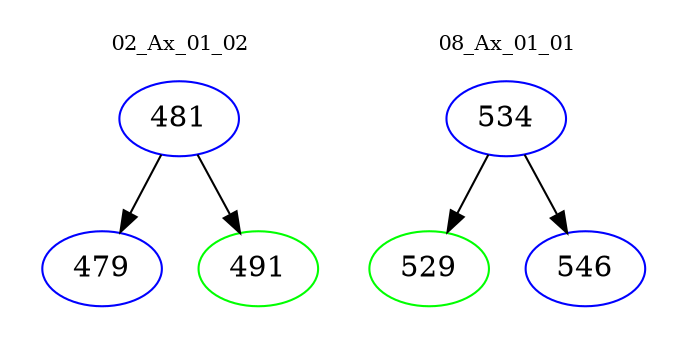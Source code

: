 digraph{
subgraph cluster_0 {
color = white
label = "02_Ax_01_02";
fontsize=10;
T0_481 [label="481", color="blue"]
T0_481 -> T0_479 [color="black"]
T0_479 [label="479", color="blue"]
T0_481 -> T0_491 [color="black"]
T0_491 [label="491", color="green"]
}
subgraph cluster_1 {
color = white
label = "08_Ax_01_01";
fontsize=10;
T1_534 [label="534", color="blue"]
T1_534 -> T1_529 [color="black"]
T1_529 [label="529", color="green"]
T1_534 -> T1_546 [color="black"]
T1_546 [label="546", color="blue"]
}
}
